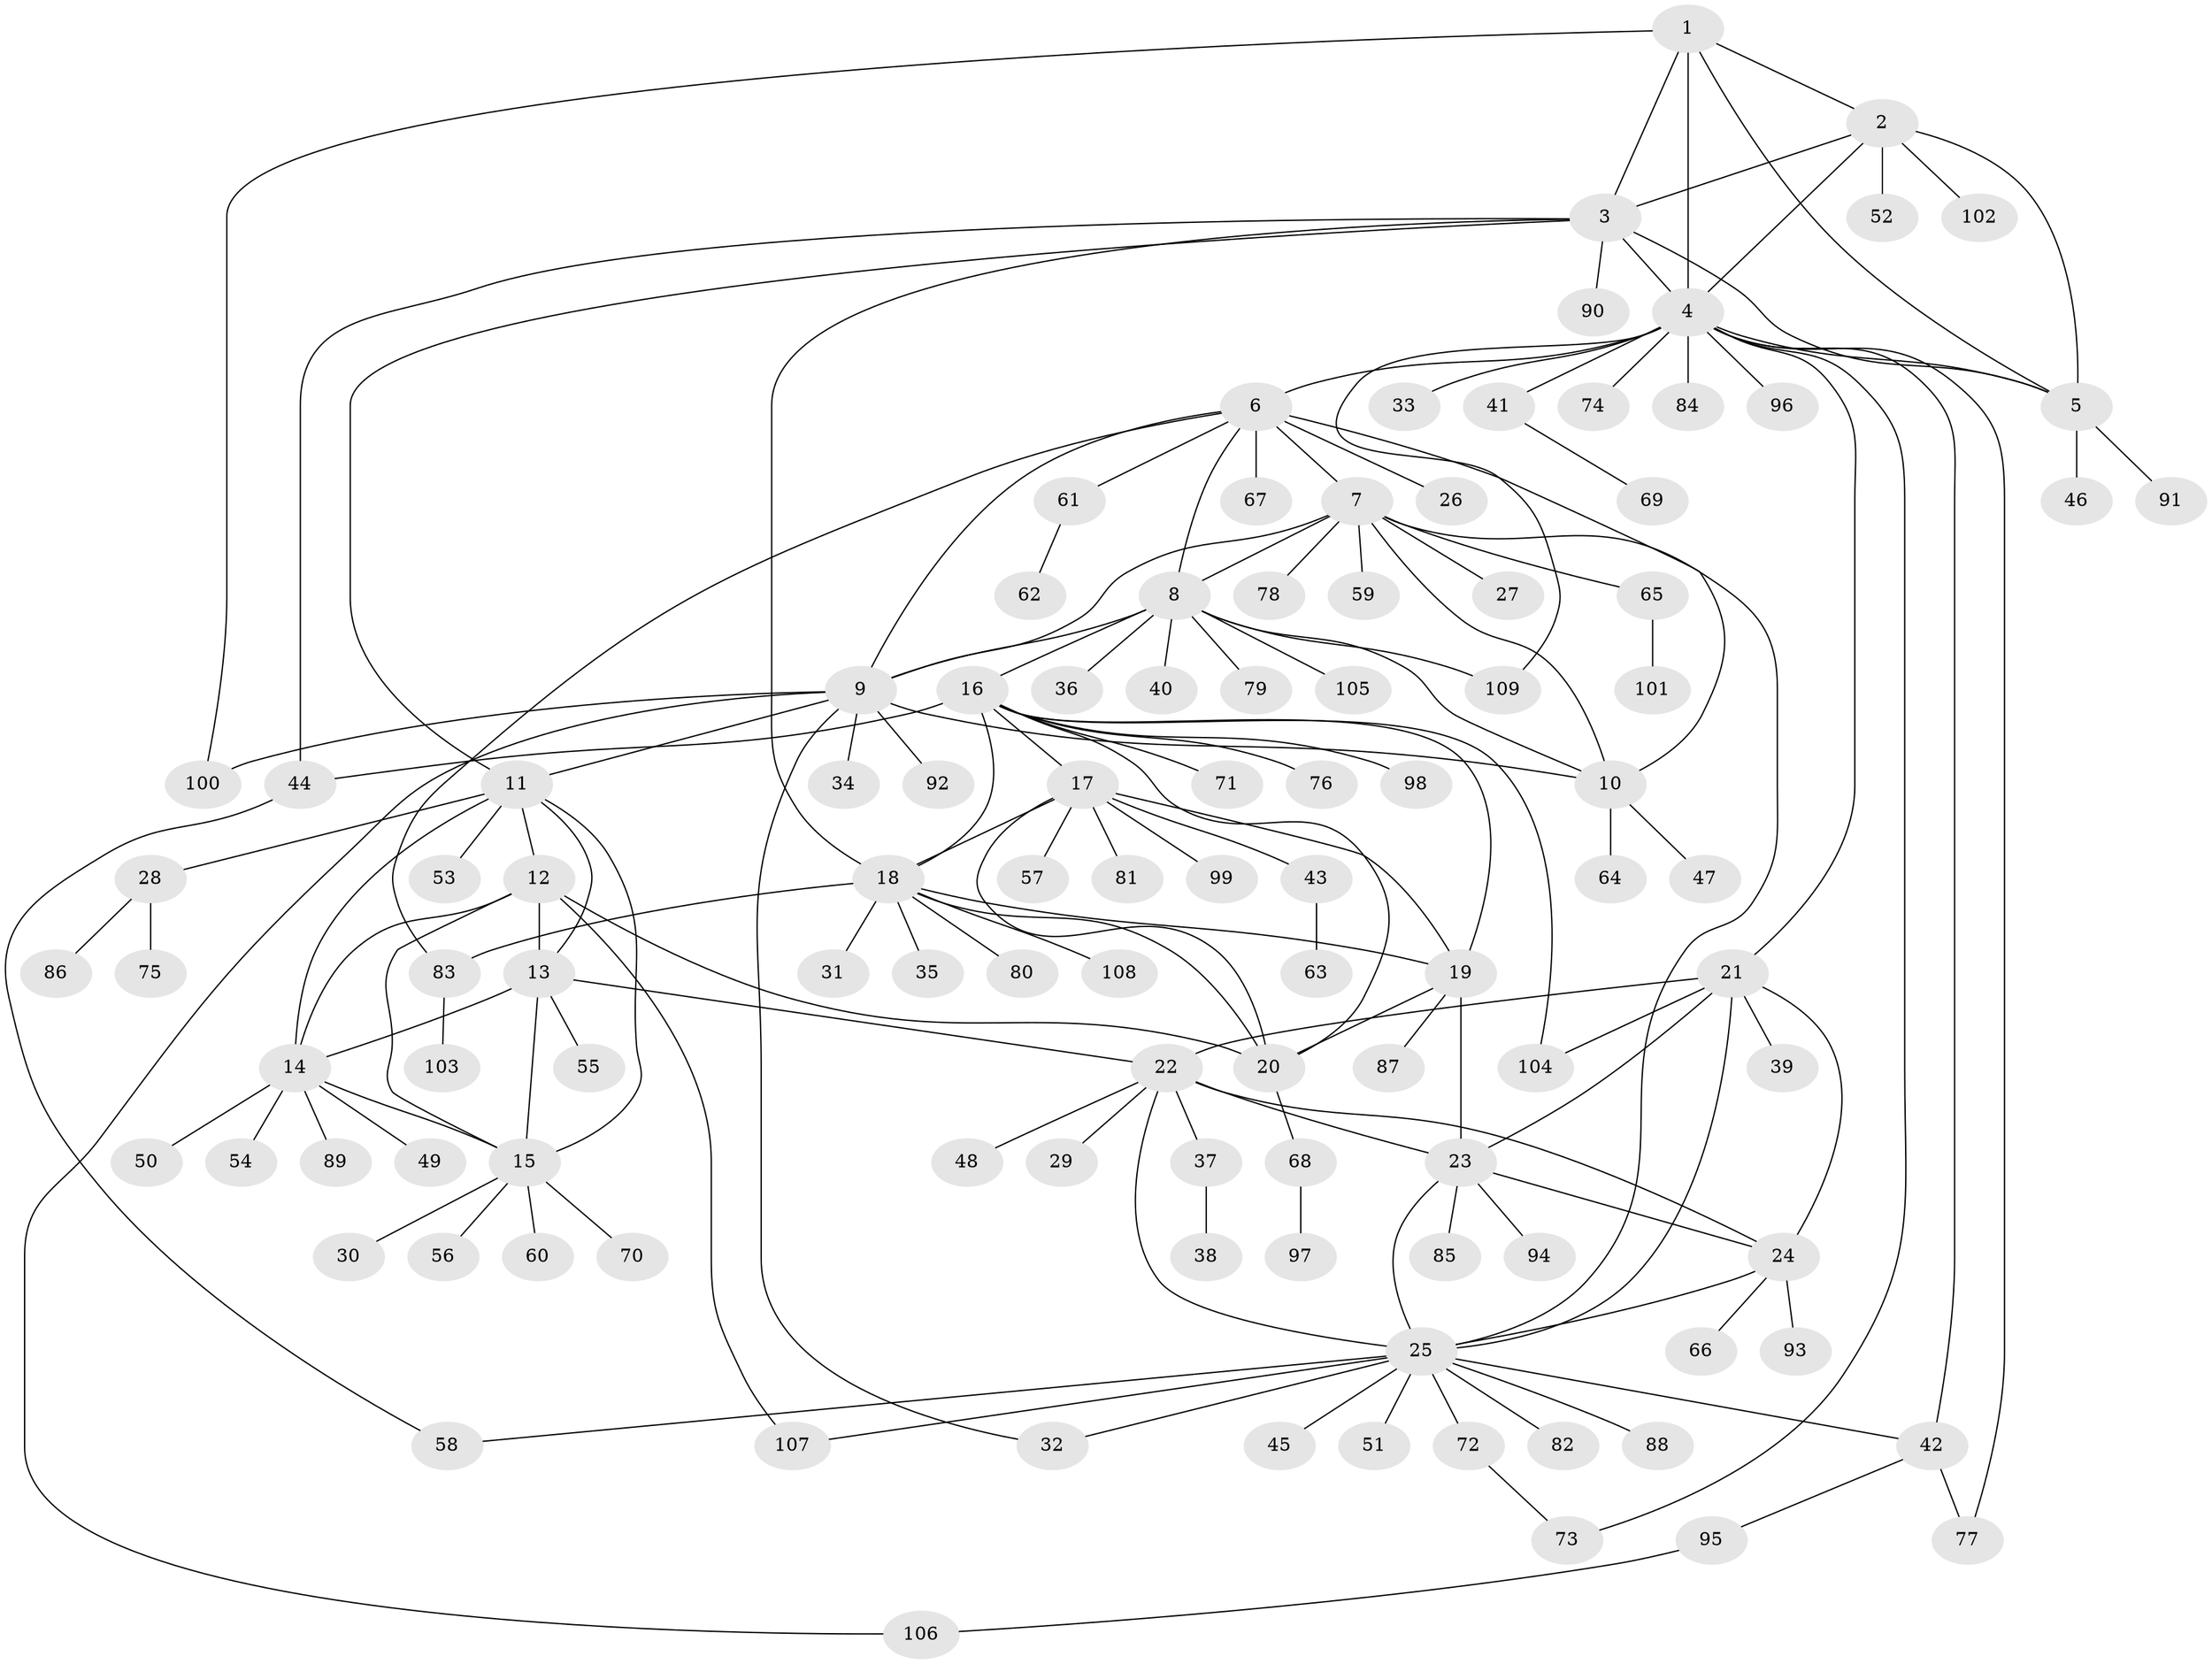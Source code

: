 // Generated by graph-tools (version 1.1) at 2025/11/02/27/25 16:11:32]
// undirected, 109 vertices, 156 edges
graph export_dot {
graph [start="1"]
  node [color=gray90,style=filled];
  1;
  2;
  3;
  4;
  5;
  6;
  7;
  8;
  9;
  10;
  11;
  12;
  13;
  14;
  15;
  16;
  17;
  18;
  19;
  20;
  21;
  22;
  23;
  24;
  25;
  26;
  27;
  28;
  29;
  30;
  31;
  32;
  33;
  34;
  35;
  36;
  37;
  38;
  39;
  40;
  41;
  42;
  43;
  44;
  45;
  46;
  47;
  48;
  49;
  50;
  51;
  52;
  53;
  54;
  55;
  56;
  57;
  58;
  59;
  60;
  61;
  62;
  63;
  64;
  65;
  66;
  67;
  68;
  69;
  70;
  71;
  72;
  73;
  74;
  75;
  76;
  77;
  78;
  79;
  80;
  81;
  82;
  83;
  84;
  85;
  86;
  87;
  88;
  89;
  90;
  91;
  92;
  93;
  94;
  95;
  96;
  97;
  98;
  99;
  100;
  101;
  102;
  103;
  104;
  105;
  106;
  107;
  108;
  109;
  1 -- 2;
  1 -- 3;
  1 -- 4;
  1 -- 5;
  1 -- 100;
  2 -- 3;
  2 -- 4;
  2 -- 5;
  2 -- 52;
  2 -- 102;
  3 -- 4;
  3 -- 5;
  3 -- 11;
  3 -- 18;
  3 -- 44;
  3 -- 90;
  4 -- 5;
  4 -- 6;
  4 -- 21;
  4 -- 33;
  4 -- 41;
  4 -- 42;
  4 -- 73;
  4 -- 74;
  4 -- 77;
  4 -- 84;
  4 -- 96;
  4 -- 109;
  5 -- 46;
  5 -- 91;
  6 -- 7;
  6 -- 8;
  6 -- 9;
  6 -- 10;
  6 -- 26;
  6 -- 61;
  6 -- 67;
  6 -- 83;
  7 -- 8;
  7 -- 9;
  7 -- 10;
  7 -- 25;
  7 -- 27;
  7 -- 59;
  7 -- 65;
  7 -- 78;
  8 -- 9;
  8 -- 10;
  8 -- 16;
  8 -- 36;
  8 -- 40;
  8 -- 79;
  8 -- 105;
  8 -- 109;
  9 -- 10;
  9 -- 11;
  9 -- 32;
  9 -- 34;
  9 -- 92;
  9 -- 100;
  9 -- 106;
  10 -- 47;
  10 -- 64;
  11 -- 12;
  11 -- 13;
  11 -- 14;
  11 -- 15;
  11 -- 28;
  11 -- 53;
  12 -- 13;
  12 -- 14;
  12 -- 15;
  12 -- 20;
  12 -- 107;
  13 -- 14;
  13 -- 15;
  13 -- 22;
  13 -- 55;
  14 -- 15;
  14 -- 49;
  14 -- 50;
  14 -- 54;
  14 -- 89;
  15 -- 30;
  15 -- 56;
  15 -- 60;
  15 -- 70;
  16 -- 17;
  16 -- 18;
  16 -- 19;
  16 -- 20;
  16 -- 44;
  16 -- 71;
  16 -- 76;
  16 -- 98;
  16 -- 104;
  17 -- 18;
  17 -- 19;
  17 -- 20;
  17 -- 43;
  17 -- 57;
  17 -- 81;
  17 -- 99;
  18 -- 19;
  18 -- 20;
  18 -- 31;
  18 -- 35;
  18 -- 80;
  18 -- 83;
  18 -- 108;
  19 -- 20;
  19 -- 23;
  19 -- 87;
  20 -- 68;
  21 -- 22;
  21 -- 23;
  21 -- 24;
  21 -- 25;
  21 -- 39;
  21 -- 104;
  22 -- 23;
  22 -- 24;
  22 -- 25;
  22 -- 29;
  22 -- 37;
  22 -- 48;
  23 -- 24;
  23 -- 25;
  23 -- 85;
  23 -- 94;
  24 -- 25;
  24 -- 66;
  24 -- 93;
  25 -- 32;
  25 -- 42;
  25 -- 45;
  25 -- 51;
  25 -- 58;
  25 -- 72;
  25 -- 82;
  25 -- 88;
  25 -- 107;
  28 -- 75;
  28 -- 86;
  37 -- 38;
  41 -- 69;
  42 -- 77;
  42 -- 95;
  43 -- 63;
  44 -- 58;
  61 -- 62;
  65 -- 101;
  68 -- 97;
  72 -- 73;
  83 -- 103;
  95 -- 106;
}
